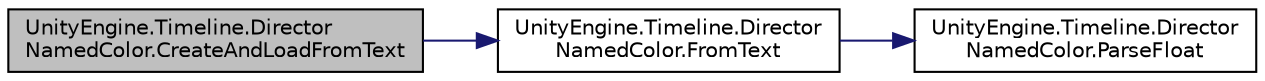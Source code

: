 digraph "UnityEngine.Timeline.DirectorNamedColor.CreateAndLoadFromText"
{
 // LATEX_PDF_SIZE
  edge [fontname="Helvetica",fontsize="10",labelfontname="Helvetica",labelfontsize="10"];
  node [fontname="Helvetica",fontsize="10",shape=record];
  rankdir="LR";
  Node1 [label="UnityEngine.Timeline.Director\lNamedColor.CreateAndLoadFromText",height=0.2,width=0.4,color="black", fillcolor="grey75", style="filled", fontcolor="black",tooltip=" "];
  Node1 -> Node2 [color="midnightblue",fontsize="10",style="solid",fontname="Helvetica"];
  Node2 [label="UnityEngine.Timeline.Director\lNamedColor.FromText",height=0.2,width=0.4,color="black", fillcolor="white", style="filled",URL="$class_unity_engine_1_1_timeline_1_1_director_named_color.html#acd308eaa128ca513fc5f6516809b23ae",tooltip=" "];
  Node2 -> Node3 [color="midnightblue",fontsize="10",style="solid",fontname="Helvetica"];
  Node3 [label="UnityEngine.Timeline.Director\lNamedColor.ParseFloat",height=0.2,width=0.4,color="black", fillcolor="white", style="filled",URL="$class_unity_engine_1_1_timeline_1_1_director_named_color.html#a233f6c5e89bc95ee416ea0fef435ef2e",tooltip=" "];
}
